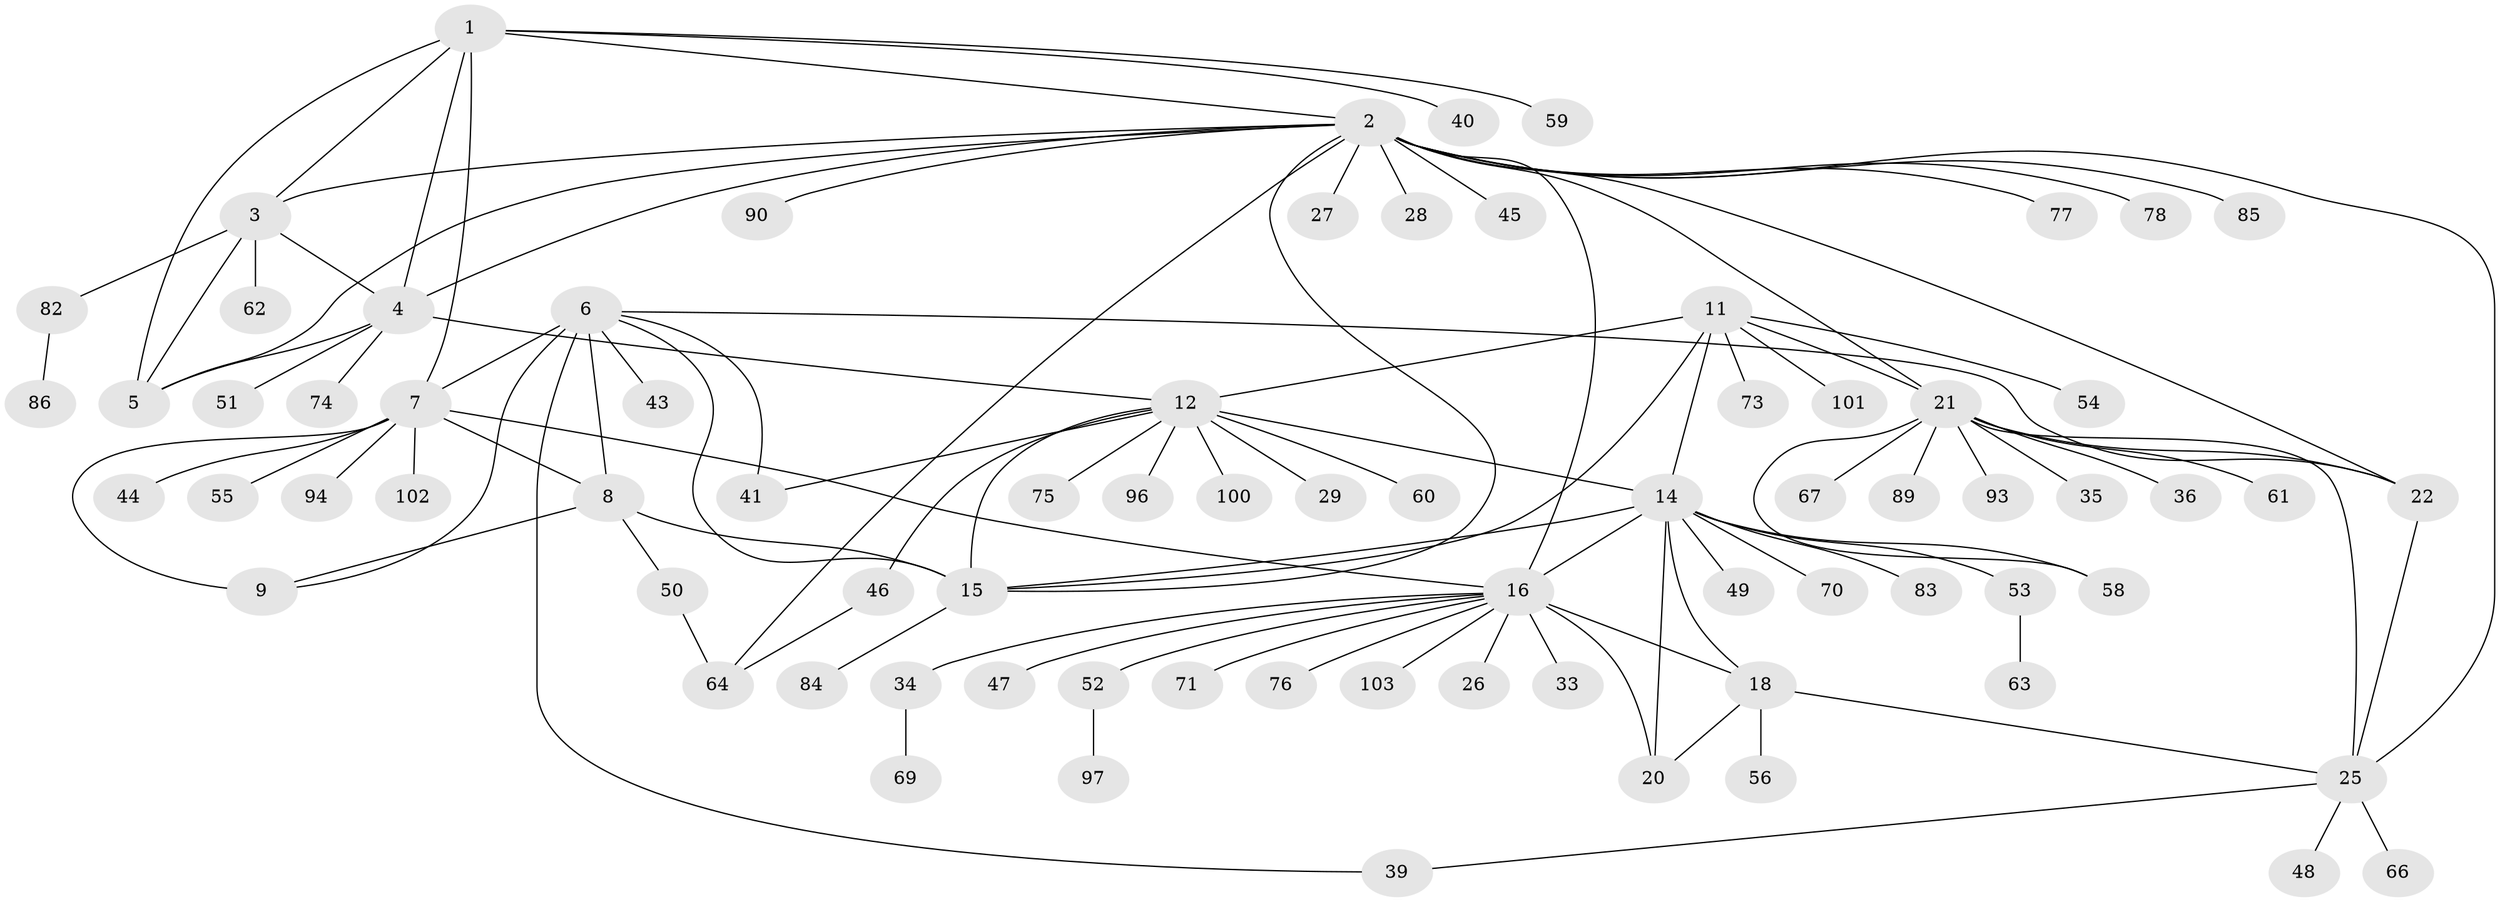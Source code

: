 // original degree distribution, {7: 0.05825242718446602, 12: 0.009708737864077669, 8: 0.038834951456310676, 4: 0.009708737864077669, 9: 0.06796116504854369, 6: 0.038834951456310676, 5: 0.019417475728155338, 1: 0.5533980582524272, 2: 0.1650485436893204, 3: 0.038834951456310676}
// Generated by graph-tools (version 1.1) at 2025/11/02/27/25 16:11:32]
// undirected, 77 vertices, 107 edges
graph export_dot {
graph [start="1"]
  node [color=gray90,style=filled];
  1 [super="+38"];
  2 [super="+24"];
  3 [super="+88"];
  4 [super="+57"];
  5;
  6 [super="+37"];
  7 [super="+10"];
  8;
  9 [super="+30"];
  11 [super="+98"];
  12 [super="+13"];
  14 [super="+17"];
  15 [super="+65"];
  16 [super="+19"];
  18 [super="+31"];
  20 [super="+91"];
  21 [super="+23"];
  22 [super="+81"];
  25 [super="+32"];
  26;
  27;
  28;
  29;
  33;
  34 [super="+42"];
  35;
  36;
  39;
  40;
  41 [super="+68"];
  43;
  44;
  45;
  46;
  47;
  48;
  49;
  50 [super="+87"];
  51;
  52 [super="+80"];
  53;
  54;
  55 [super="+92"];
  56;
  58 [super="+95"];
  59 [super="+79"];
  60;
  61;
  62;
  63;
  64 [super="+72"];
  66;
  67;
  69;
  70;
  71;
  73;
  74;
  75;
  76;
  77;
  78;
  82 [super="+99"];
  83;
  84;
  85;
  86;
  89;
  90;
  93;
  94;
  96;
  97;
  100;
  101;
  102;
  103;
  1 -- 2;
  1 -- 3;
  1 -- 4;
  1 -- 5;
  1 -- 40;
  1 -- 59;
  1 -- 7;
  2 -- 3;
  2 -- 4;
  2 -- 5;
  2 -- 27;
  2 -- 45;
  2 -- 64;
  2 -- 77;
  2 -- 90;
  2 -- 78;
  2 -- 21 [weight=2];
  2 -- 22;
  2 -- 85;
  2 -- 25;
  2 -- 28;
  2 -- 16;
  2 -- 15;
  3 -- 4;
  3 -- 5;
  3 -- 62;
  3 -- 82;
  4 -- 5;
  4 -- 12;
  4 -- 51;
  4 -- 74;
  6 -- 7 [weight=2];
  6 -- 8;
  6 -- 9;
  6 -- 22;
  6 -- 39;
  6 -- 41;
  6 -- 43;
  6 -- 15;
  7 -- 8 [weight=2];
  7 -- 9 [weight=2];
  7 -- 44;
  7 -- 55;
  7 -- 102;
  7 -- 94;
  7 -- 16;
  8 -- 9;
  8 -- 15;
  8 -- 50;
  11 -- 12 [weight=2];
  11 -- 14;
  11 -- 15;
  11 -- 54;
  11 -- 73;
  11 -- 101;
  11 -- 21;
  12 -- 14 [weight=2];
  12 -- 15 [weight=2];
  12 -- 41;
  12 -- 96;
  12 -- 100;
  12 -- 75;
  12 -- 46;
  12 -- 60;
  12 -- 29;
  14 -- 15;
  14 -- 49;
  14 -- 53;
  14 -- 58;
  14 -- 83;
  14 -- 16 [weight=2];
  14 -- 18;
  14 -- 20;
  14 -- 70;
  15 -- 84;
  16 -- 18 [weight=2];
  16 -- 20 [weight=2];
  16 -- 33;
  16 -- 34;
  16 -- 71;
  16 -- 76;
  16 -- 103;
  16 -- 47;
  16 -- 52;
  16 -- 26;
  18 -- 20;
  18 -- 25;
  18 -- 56;
  21 -- 22 [weight=2];
  21 -- 25 [weight=2];
  21 -- 36;
  21 -- 89;
  21 -- 93;
  21 -- 67;
  21 -- 35;
  21 -- 61;
  21 -- 58;
  22 -- 25;
  25 -- 39;
  25 -- 48;
  25 -- 66;
  34 -- 69;
  46 -- 64;
  50 -- 64;
  52 -- 97;
  53 -- 63;
  82 -- 86;
}
